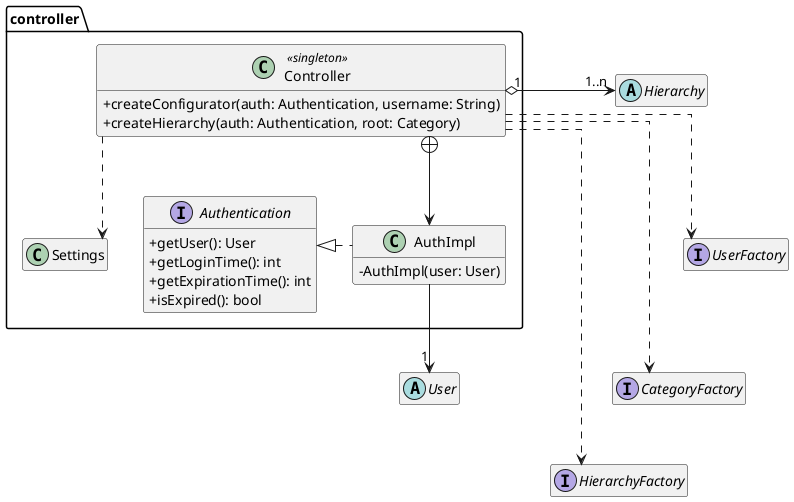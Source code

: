 @startuml

skinparam ClassAttributeIconSize 0
'skinparam groupInheritance 2
skinparam linetype ortho
hide empty members

package controller #FFFFFF {

    class Controller <<singleton>> {
        + createConfigurator(auth: Authentication, username: String)
        + createHierarchy(auth: Authentication, root: Category)
    }

    class AuthImpl implements Authentication{
        - AuthImpl(user: User)
    }

    interface Authentication {
        + getUser(): User
        + getLoginTime(): int
        + getExpirationTime(): int
        + isExpired(): bool
    }

    class Settings {}
}

abstract class User
abstract class Hierarchy

interface UserFactory
interface CategoryFactory
interface HierarchyFactory

AuthImpl --> "1" User
Controller "1 " o--right--> "1..n" Hierarchy
Controller +-down-> AuthImpl

Controller ..> Settings

Controller .down.> UserFactory
Controller .down.> CategoryFactory
Controller .down.> HierarchyFactory

AuthImpl -left[hidden]- Authentication
Hierarchy -[hidden]- UserFactory
UserFactory -[hidden]- CategoryFactory
CategoryFactory -[hidden]- HierarchyFactory


@enduml